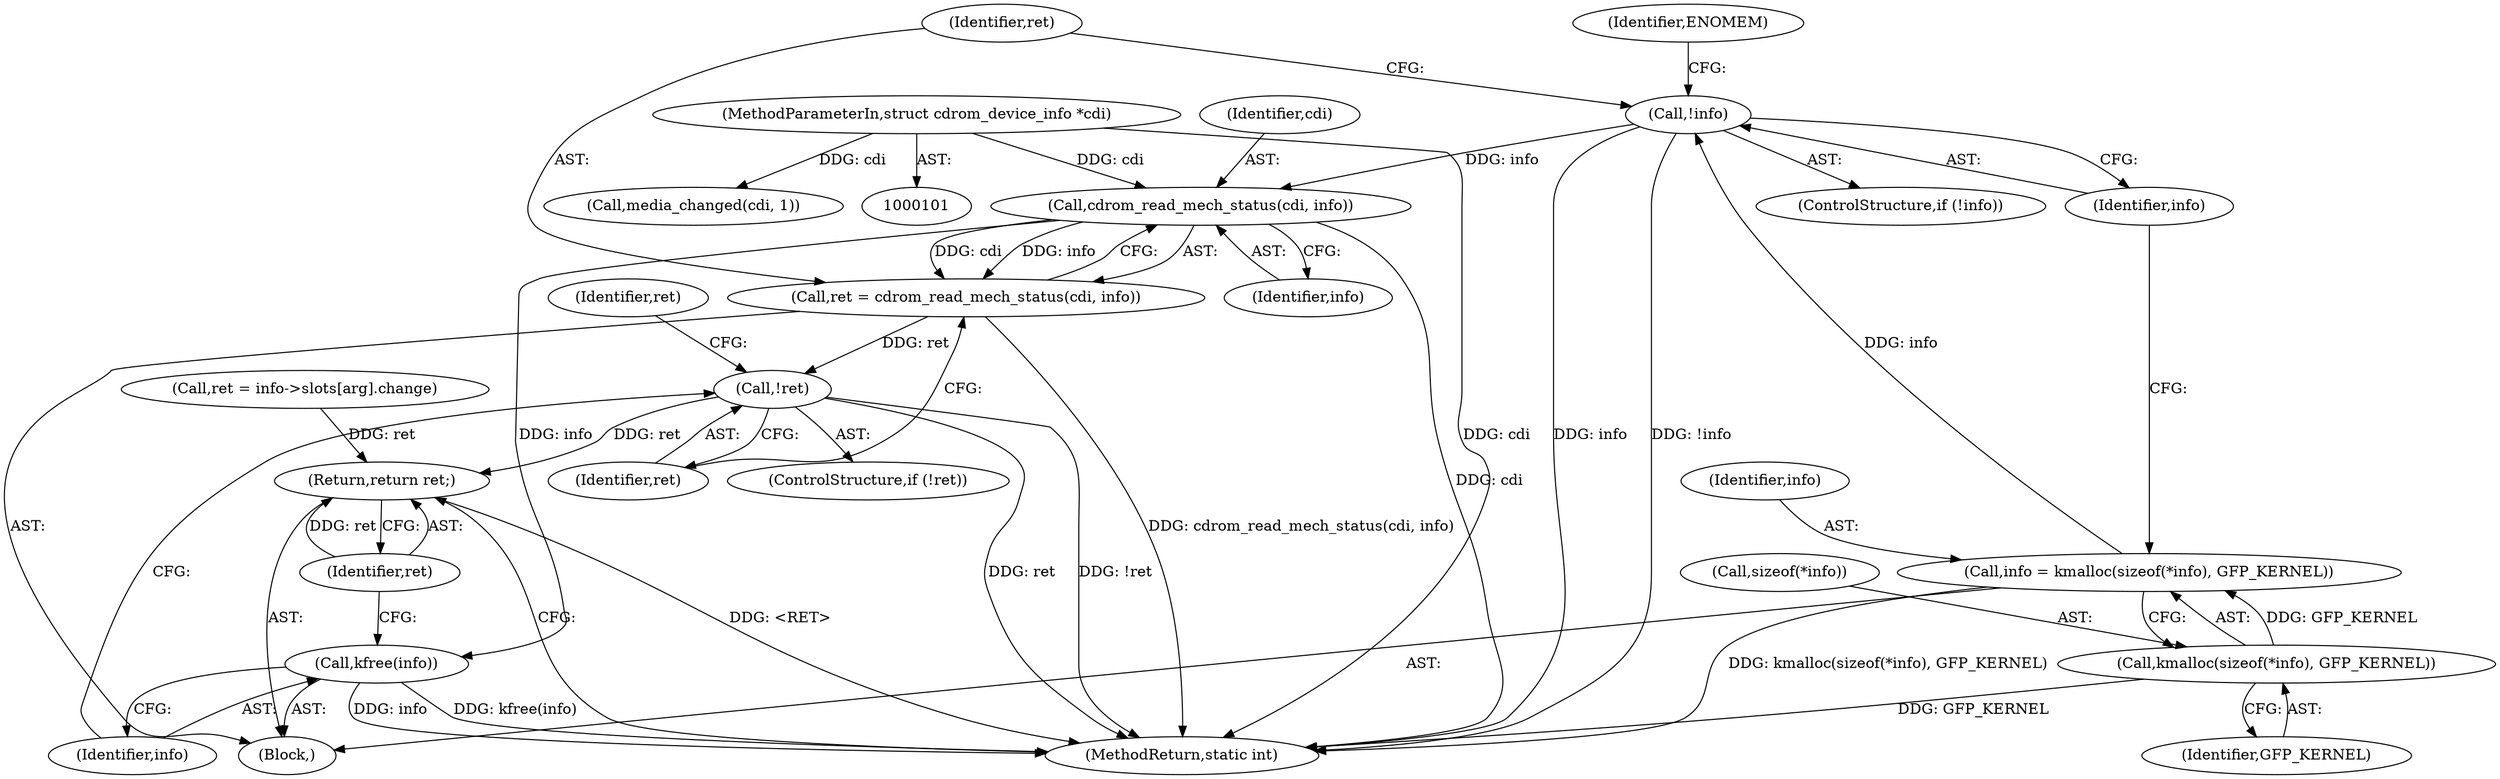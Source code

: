 digraph "0_linux_9de4ee40547fd315d4a0ed1dd15a2fa3559ad707@API" {
"1000155" [label="(Call,cdrom_read_mech_status(cdi, info))"];
"1000102" [label="(MethodParameterIn,struct cdrom_device_info *cdi)"];
"1000148" [label="(Call,!info)"];
"1000140" [label="(Call,info = kmalloc(sizeof(*info), GFP_KERNEL))"];
"1000142" [label="(Call,kmalloc(sizeof(*info), GFP_KERNEL))"];
"1000153" [label="(Call,ret = cdrom_read_mech_status(cdi, info))"];
"1000159" [label="(Call,!ret)"];
"1000172" [label="(Return,return ret;)"];
"1000170" [label="(Call,kfree(info))"];
"1000157" [label="(Identifier,info)"];
"1000154" [label="(Identifier,ret)"];
"1000141" [label="(Identifier,info)"];
"1000162" [label="(Identifier,ret)"];
"1000142" [label="(Call,kmalloc(sizeof(*info), GFP_KERNEL))"];
"1000140" [label="(Call,info = kmalloc(sizeof(*info), GFP_KERNEL))"];
"1000153" [label="(Call,ret = cdrom_read_mech_status(cdi, info))"];
"1000156" [label="(Identifier,cdi)"];
"1000155" [label="(Call,cdrom_read_mech_status(cdi, info))"];
"1000173" [label="(Identifier,ret)"];
"1000170" [label="(Call,kfree(info))"];
"1000161" [label="(Call,ret = info->slots[arg].change)"];
"1000147" [label="(ControlStructure,if (!info))"];
"1000160" [label="(Identifier,ret)"];
"1000174" [label="(MethodReturn,static int)"];
"1000149" [label="(Identifier,info)"];
"1000104" [label="(Block,)"];
"1000152" [label="(Identifier,ENOMEM)"];
"1000126" [label="(Call,media_changed(cdi, 1))"];
"1000102" [label="(MethodParameterIn,struct cdrom_device_info *cdi)"];
"1000158" [label="(ControlStructure,if (!ret))"];
"1000148" [label="(Call,!info)"];
"1000146" [label="(Identifier,GFP_KERNEL)"];
"1000171" [label="(Identifier,info)"];
"1000159" [label="(Call,!ret)"];
"1000143" [label="(Call,sizeof(*info))"];
"1000172" [label="(Return,return ret;)"];
"1000155" -> "1000153"  [label="AST: "];
"1000155" -> "1000157"  [label="CFG: "];
"1000156" -> "1000155"  [label="AST: "];
"1000157" -> "1000155"  [label="AST: "];
"1000153" -> "1000155"  [label="CFG: "];
"1000155" -> "1000174"  [label="DDG: cdi"];
"1000155" -> "1000153"  [label="DDG: cdi"];
"1000155" -> "1000153"  [label="DDG: info"];
"1000102" -> "1000155"  [label="DDG: cdi"];
"1000148" -> "1000155"  [label="DDG: info"];
"1000155" -> "1000170"  [label="DDG: info"];
"1000102" -> "1000101"  [label="AST: "];
"1000102" -> "1000174"  [label="DDG: cdi"];
"1000102" -> "1000126"  [label="DDG: cdi"];
"1000148" -> "1000147"  [label="AST: "];
"1000148" -> "1000149"  [label="CFG: "];
"1000149" -> "1000148"  [label="AST: "];
"1000152" -> "1000148"  [label="CFG: "];
"1000154" -> "1000148"  [label="CFG: "];
"1000148" -> "1000174"  [label="DDG: info"];
"1000148" -> "1000174"  [label="DDG: !info"];
"1000140" -> "1000148"  [label="DDG: info"];
"1000140" -> "1000104"  [label="AST: "];
"1000140" -> "1000142"  [label="CFG: "];
"1000141" -> "1000140"  [label="AST: "];
"1000142" -> "1000140"  [label="AST: "];
"1000149" -> "1000140"  [label="CFG: "];
"1000140" -> "1000174"  [label="DDG: kmalloc(sizeof(*info), GFP_KERNEL)"];
"1000142" -> "1000140"  [label="DDG: GFP_KERNEL"];
"1000142" -> "1000146"  [label="CFG: "];
"1000143" -> "1000142"  [label="AST: "];
"1000146" -> "1000142"  [label="AST: "];
"1000142" -> "1000174"  [label="DDG: GFP_KERNEL"];
"1000153" -> "1000104"  [label="AST: "];
"1000154" -> "1000153"  [label="AST: "];
"1000160" -> "1000153"  [label="CFG: "];
"1000153" -> "1000174"  [label="DDG: cdrom_read_mech_status(cdi, info)"];
"1000153" -> "1000159"  [label="DDG: ret"];
"1000159" -> "1000158"  [label="AST: "];
"1000159" -> "1000160"  [label="CFG: "];
"1000160" -> "1000159"  [label="AST: "];
"1000162" -> "1000159"  [label="CFG: "];
"1000171" -> "1000159"  [label="CFG: "];
"1000159" -> "1000174"  [label="DDG: !ret"];
"1000159" -> "1000174"  [label="DDG: ret"];
"1000159" -> "1000172"  [label="DDG: ret"];
"1000172" -> "1000104"  [label="AST: "];
"1000172" -> "1000173"  [label="CFG: "];
"1000173" -> "1000172"  [label="AST: "];
"1000174" -> "1000172"  [label="CFG: "];
"1000172" -> "1000174"  [label="DDG: <RET>"];
"1000173" -> "1000172"  [label="DDG: ret"];
"1000161" -> "1000172"  [label="DDG: ret"];
"1000170" -> "1000104"  [label="AST: "];
"1000170" -> "1000171"  [label="CFG: "];
"1000171" -> "1000170"  [label="AST: "];
"1000173" -> "1000170"  [label="CFG: "];
"1000170" -> "1000174"  [label="DDG: kfree(info)"];
"1000170" -> "1000174"  [label="DDG: info"];
}
